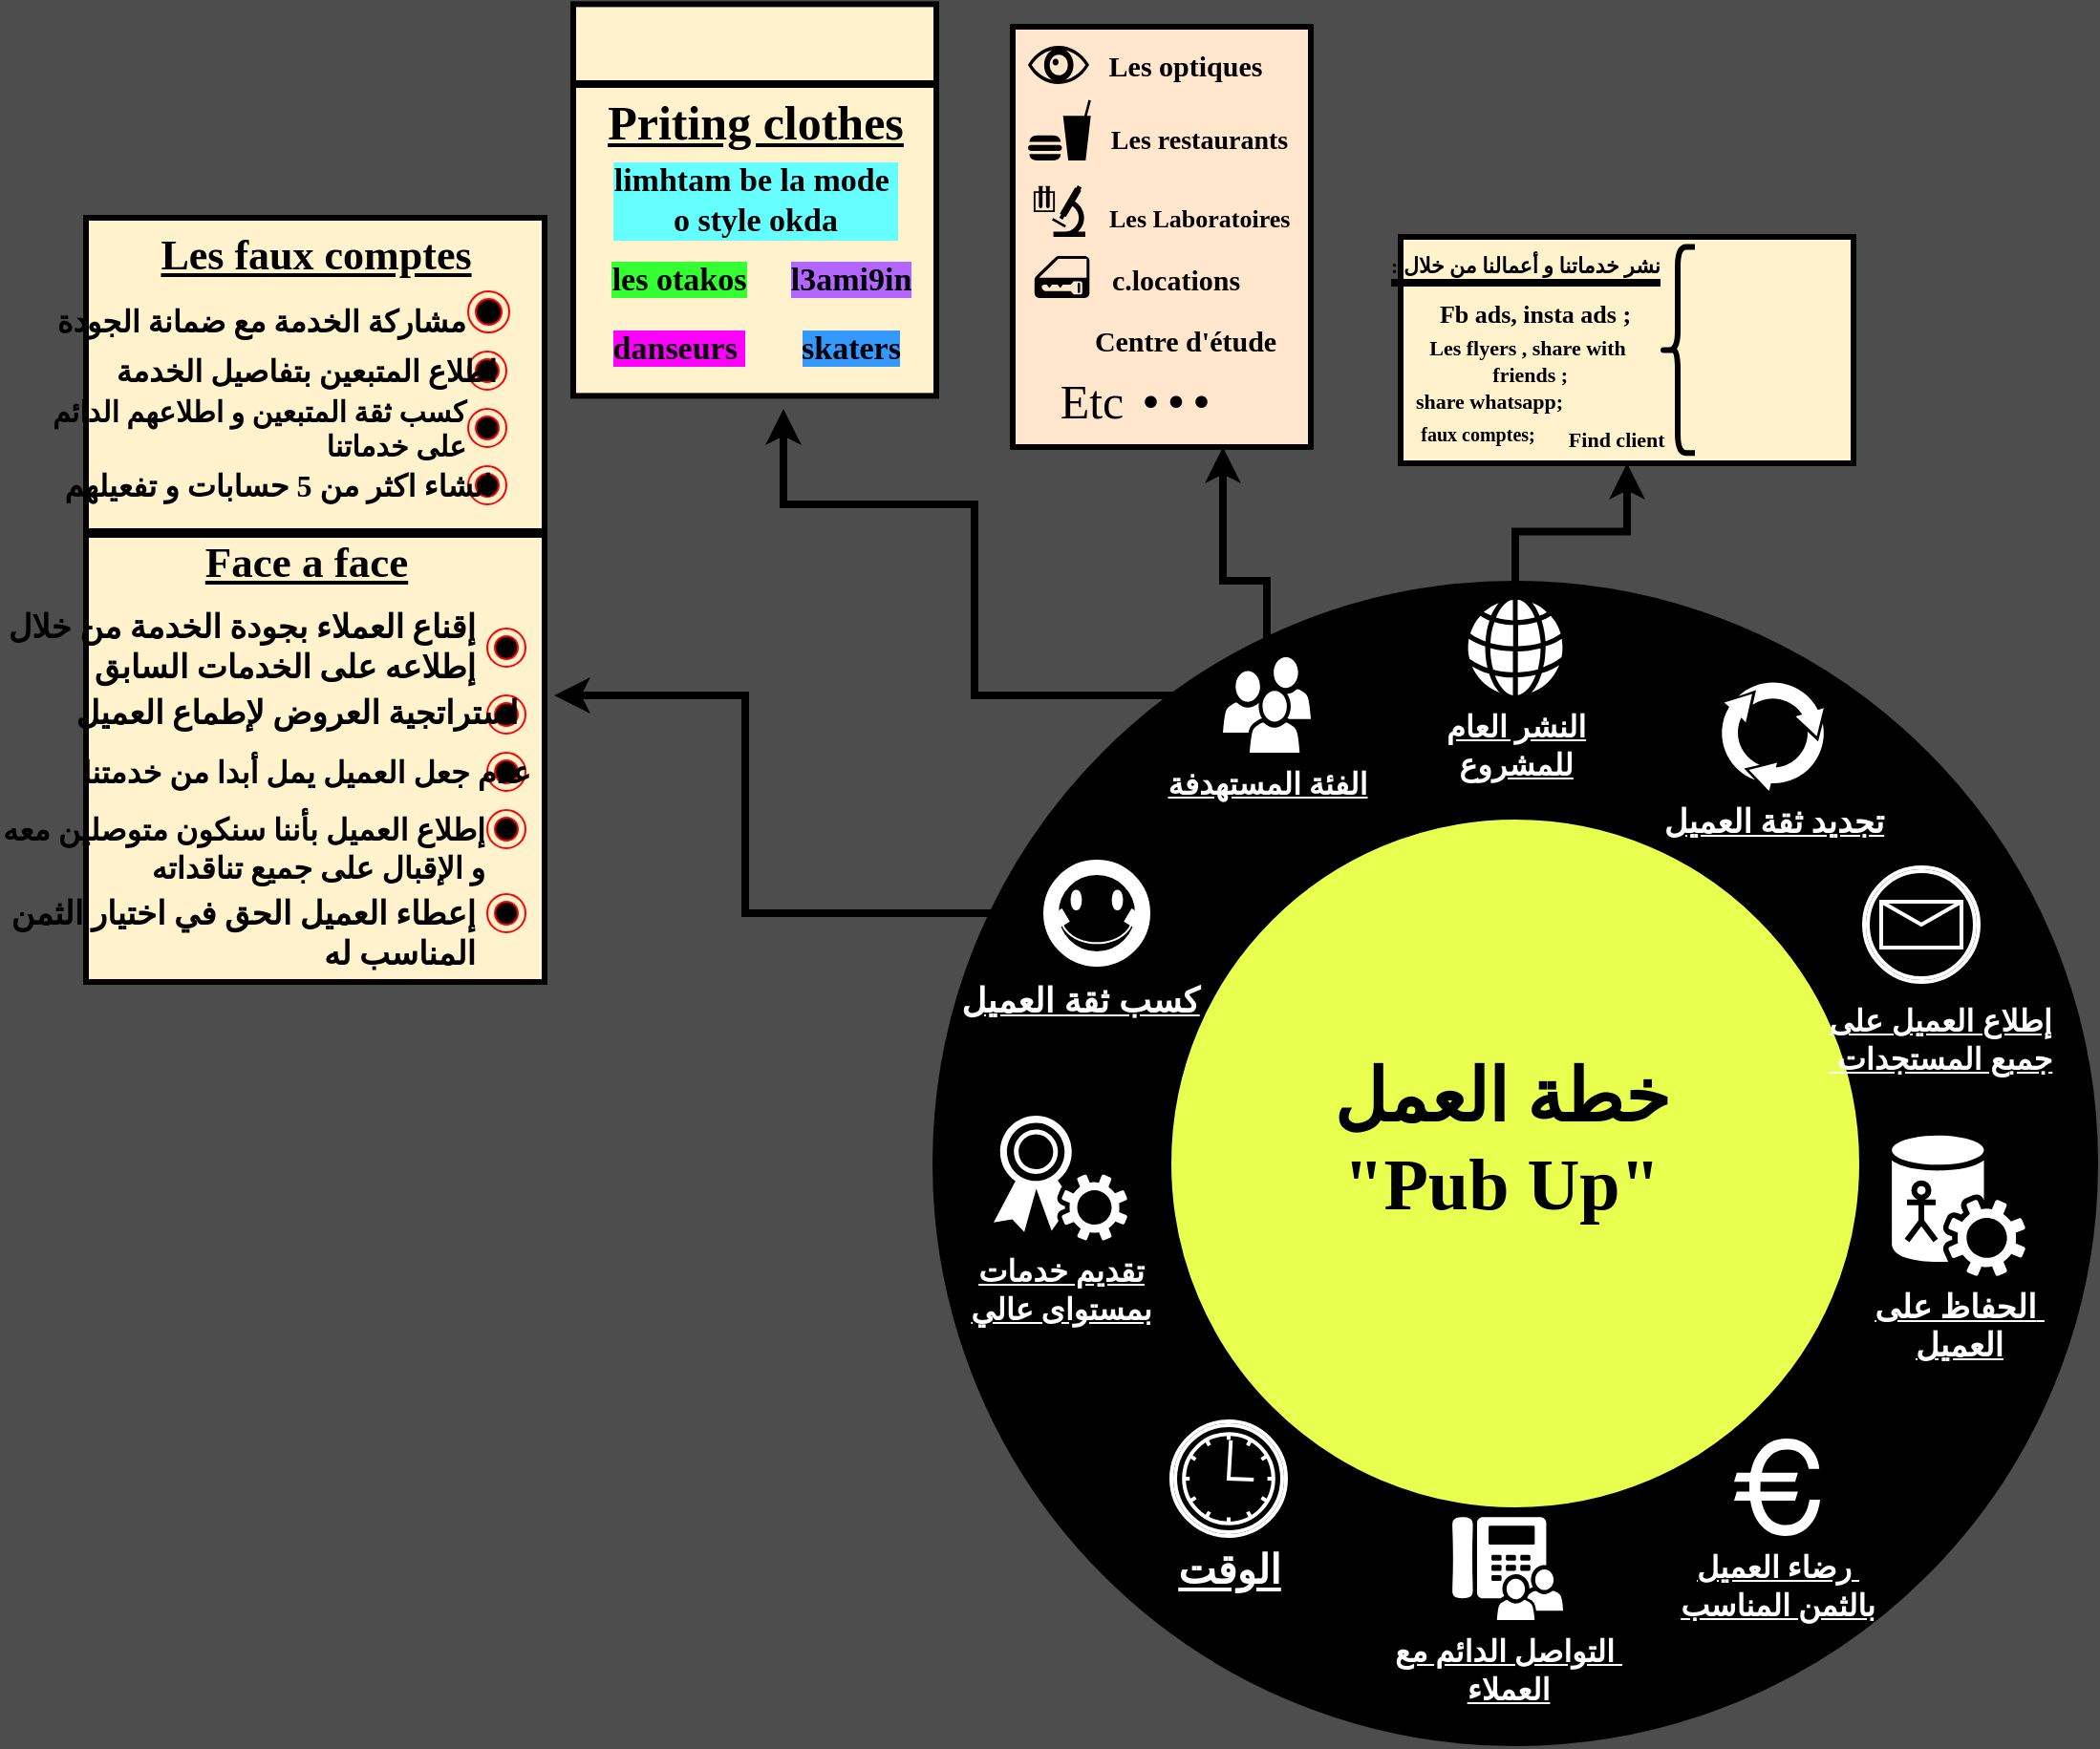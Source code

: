 <mxfile version="13.7.9" type="github">
  <diagram name="Page-1" id="3e8102d1-ef87-2e61-34e1-82d9a586fe2e">
    <mxGraphModel dx="1185" dy="1831" grid="1" gridSize="10" guides="1" tooltips="1" connect="1" arrows="1" fold="1" page="1" pageScale="1" pageWidth="1654" pageHeight="1169" background="#4D4D4D" math="0" shadow="0">
      <root>
        <mxCell id="0" />
        <mxCell id="1" parent="0" />
        <mxCell id="70666756c84bb93c-2" value="&lt;h1 style=&quot;font-size: 38px&quot;&gt;&lt;font color=&quot;#000000&quot; style=&quot;font-size: 38px&quot;&gt;&lt;span style=&quot;font-size: 38px&quot;&gt;خطة العمل&lt;br&gt;&lt;/span&gt;&lt;/font&gt;&lt;span style=&quot;font-size: 38px&quot;&gt;&lt;font color=&quot;#000000&quot; style=&quot;font-size: 38px&quot;&gt;&quot;Pub Up&quot;&lt;/font&gt;&lt;/span&gt;&lt;/h1&gt;" style="ellipse;whiteSpace=wrap;html=1;rounded=0;shadow=0;comic=0;strokeWidth=1;fontFamily=Comic Sans MS;fontSize=38;strokeColor=none;fontColor=#0069D1;fontStyle=1;labelBackgroundColor=none;fillColor=#E8FF4F;" parent="1" vertex="1">
          <mxGeometry x="580" y="397" width="392" height="392" as="geometry" />
        </mxCell>
        <mxCell id="izN0vsD3s-qDRVFHv_P2-7" value="" style="verticalLabelPosition=bottom;verticalAlign=top;html=1;shape=mxgraph.basic.donut;dx=25;strokeWidth=100;fontSize=15;fillColor=#000000;" vertex="1" parent="1">
          <mxGeometry x="528" y="350" width="510" height="510" as="geometry" />
        </mxCell>
        <mxCell id="izN0vsD3s-qDRVFHv_P2-37" style="edgeStyle=orthogonalEdgeStyle;rounded=0;orthogonalLoop=1;jettySize=auto;html=1;strokeWidth=4;fontFamily=Comic Sans MS;fontSize=11;fontColor=none;" edge="1" parent="1" source="70666756c84bb93c-5">
          <mxGeometry relative="1" as="geometry">
            <mxPoint x="630" y="230" as="targetPoint" />
            <Array as="points">
              <mxPoint x="653" y="300" />
              <mxPoint x="630" y="300" />
              <mxPoint x="630" y="260" />
            </Array>
          </mxGeometry>
        </mxCell>
        <mxCell id="izN0vsD3s-qDRVFHv_P2-52" style="edgeStyle=orthogonalEdgeStyle;rounded=0;orthogonalLoop=1;jettySize=auto;html=1;strokeWidth=4;fontFamily=Comic Sans MS;fontSize=25;fontColor=none;" edge="1" parent="1" source="70666756c84bb93c-5">
          <mxGeometry relative="1" as="geometry">
            <mxPoint x="400" y="210" as="targetPoint" />
            <Array as="points">
              <mxPoint x="500" y="360" />
              <mxPoint x="500" y="260" />
              <mxPoint x="400" y="260" />
            </Array>
          </mxGeometry>
        </mxCell>
        <mxCell id="70666756c84bb93c-5" value="&lt;font style=&quot;font-size: 16px&quot;&gt;&lt;b&gt;&lt;u&gt;الفئة المستهدفة&lt;/u&gt;&lt;/b&gt;&lt;/font&gt;" style="shadow=0;dashed=0;html=1;strokeColor=none;fillColor=#ffffff;labelPosition=center;verticalLabelPosition=bottom;verticalAlign=top;shape=mxgraph.office.users.users;rounded=0;comic=0;fontFamily=Verdana;fontSize=14;fontColor=#FFFFFF;" parent="1" vertex="1">
          <mxGeometry x="630" y="340" width="46" height="50" as="geometry" />
        </mxCell>
        <mxCell id="70666756c84bb93c-7" value="&lt;font style=&quot;font-size: 16px&quot;&gt;&lt;b&gt;&lt;u&gt;التواصل الدائم مع&amp;nbsp;&lt;br&gt;العملاء&lt;/u&gt;&lt;/b&gt;&lt;/font&gt;" style="shadow=0;dashed=0;html=1;strokeColor=none;fillColor=#ffffff;labelPosition=center;verticalLabelPosition=bottom;verticalAlign=top;shape=mxgraph.office.users.response_group;rounded=0;comic=0;fontFamily=Verdana;fontSize=14;fontColor=#FFFFFF;" parent="1" vertex="1">
          <mxGeometry x="750" y="790" width="58" height="54" as="geometry" />
        </mxCell>
        <mxCell id="70666756c84bb93c-8" value="&lt;font style=&quot;font-size: 17px&quot;&gt;&lt;b&gt;&lt;u&gt;الحفاظ على&amp;nbsp;&lt;br&gt;العميل&lt;/u&gt;&lt;/b&gt;&lt;/font&gt;" style="shadow=0;dashed=0;html=1;strokeColor=none;fillColor=#ffffff;labelPosition=center;verticalLabelPosition=bottom;verticalAlign=top;shape=mxgraph.office.services.central_management_service;rounded=0;comic=0;fontFamily=Verdana;fontSize=14;fontColor=#FFFFFF;" parent="1" vertex="1">
          <mxGeometry x="980" y="589.88" width="70" height="74.12" as="geometry" />
        </mxCell>
        <mxCell id="70666756c84bb93c-10" value="&lt;font style=&quot;font-size: 16px&quot;&gt;&lt;b&gt;&lt;u&gt;تقديم خدمات&lt;br&gt;بمستواى عالي&lt;/u&gt;&lt;/b&gt;&lt;/font&gt;" style="shadow=0;dashed=0;html=1;strokeColor=none;fillColor=#ffffff;labelPosition=center;verticalLabelPosition=bottom;verticalAlign=top;shape=mxgraph.office.security.token_service;rounded=0;comic=0;fontFamily=Verdana;fontSize=14;fontColor=#FFFFFF;" parent="1" vertex="1">
          <mxGeometry x="510" y="580" width="70" height="65.33" as="geometry" />
        </mxCell>
        <mxCell id="izN0vsD3s-qDRVFHv_P2-20" value="" style="edgeStyle=orthogonalEdgeStyle;rounded=0;orthogonalLoop=1;jettySize=auto;html=1;fontFamily=Comic Sans MS;fontSize=41;fontColor=none;strokeWidth=4;" edge="1" parent="1" source="70666756c84bb93c-12" target="izN0vsD3s-qDRVFHv_P2-19">
          <mxGeometry relative="1" as="geometry" />
        </mxCell>
        <mxCell id="70666756c84bb93c-12" value="&lt;font style=&quot;font-size: 16px&quot;&gt;&lt;u&gt;&lt;b&gt;النشر العام&lt;br&gt;للمشروع&lt;/b&gt;&lt;/u&gt;&lt;/font&gt;" style="shadow=0;dashed=0;html=1;strokeColor=none;fillColor=#ffffff;labelPosition=center;verticalLabelPosition=bottom;verticalAlign=top;shape=mxgraph.office.concepts.globe_internet;rounded=0;comic=0;fontFamily=Verdana;fontSize=14;fontColor=#FFFFFF;" parent="1" vertex="1">
          <mxGeometry x="758" y="310" width="50" height="50" as="geometry" />
        </mxCell>
        <mxCell id="70666756c84bb93c-13" value="&lt;b&gt;&lt;u&gt;&lt;font style=&quot;font-size: 17px&quot;&gt;تجديد ثقة العميل&lt;/font&gt;&lt;/u&gt;&lt;/b&gt;" style="shadow=0;dashed=0;html=1;strokeColor=none;shape=mxgraph.mscae.general.continuous_cycle;fillColor=#ffffff;rounded=0;comic=0;fontFamily=Verdana;fontSize=14;fontColor=#FFFFFF;verticalAlign=top;labelPosition=center;verticalLabelPosition=bottom;align=center;" parent="1" vertex="1">
          <mxGeometry x="890" y="352.19" width="55.5" height="57.81" as="geometry" />
        </mxCell>
        <mxCell id="70666756c84bb93c-15" value="&lt;font style=&quot;font-size: 16px&quot;&gt;&lt;b&gt;&lt;u&gt;رضاء العميل&amp;nbsp;&lt;br&gt;بالثمن المناسب&lt;/u&gt;&lt;/b&gt;&lt;/font&gt;" style="shape=mxgraph.signs.travel.euro;html=1;fillColor=#ffffff;strokeColor=none;verticalLabelPosition=bottom;verticalAlign=top;align=center;rounded=0;shadow=0;dashed=0;comic=0;fontFamily=Verdana;fontSize=14;fontColor=#FFFFFF;" parent="1" vertex="1">
          <mxGeometry x="897.5" y="749" width="45" height="51" as="geometry" />
        </mxCell>
        <mxCell id="izN0vsD3s-qDRVFHv_P2-2" value="" style="shape=umlActor;verticalLabelPosition=bottom;verticalAlign=top;html=1;outlineConnect=0;strokeWidth=3;" vertex="1" parent="1">
          <mxGeometry x="988" y="615.33" width="15.01" height="30" as="geometry" />
        </mxCell>
        <mxCell id="izN0vsD3s-qDRVFHv_P2-70" value="" style="edgeStyle=orthogonalEdgeStyle;rounded=0;orthogonalLoop=1;jettySize=auto;html=1;strokeWidth=4;fontFamily=Comic Sans MS;fontSize=14;fontColor=none;" edge="1" parent="1" source="izN0vsD3s-qDRVFHv_P2-4">
          <mxGeometry relative="1" as="geometry">
            <mxPoint x="280" y="360" as="targetPoint" />
            <Array as="points">
              <mxPoint x="380" y="474" />
              <mxPoint x="380" y="360" />
            </Array>
          </mxGeometry>
        </mxCell>
        <mxCell id="izN0vsD3s-qDRVFHv_P2-4" value="" style="verticalLabelPosition=bottom;verticalAlign=top;html=1;shape=mxgraph.basic.smiley;strokeWidth=8;fillColor=none;strokeColor=#FFFFFF;" vertex="1" parent="1">
          <mxGeometry x="540" y="450" width="48" height="48" as="geometry" />
        </mxCell>
        <mxCell id="izN0vsD3s-qDRVFHv_P2-6" value="" style="shape=mxgraph.bpmn.shape;html=1;verticalLabelPosition=bottom;labelBackgroundColor=#ffffff;verticalAlign=top;align=center;perimeter=ellipsePerimeter;outlineConnect=0;outline=catching;symbol=timer;strokeColor=#FFFFFF;strokeWidth=2;fillColor=none;fontSize=15;" vertex="1" parent="1">
          <mxGeometry x="603" y="740" width="60" height="60" as="geometry" />
        </mxCell>
        <mxCell id="izN0vsD3s-qDRVFHv_P2-11" value="&lt;font style=&quot;font-size: 18px&quot; color=&quot;#ffffff&quot;&gt;&lt;b&gt;&lt;u&gt;كسب ثقة العميل&lt;/u&gt;&lt;/b&gt;&lt;/font&gt;" style="text;html=1;align=center;verticalAlign=middle;resizable=0;points=[];autosize=1;fontSize=15;" vertex="1" parent="1">
          <mxGeometry x="500" y="510" width="110" height="20" as="geometry" />
        </mxCell>
        <mxCell id="izN0vsD3s-qDRVFHv_P2-12" value="الوقت" style="text;html=1;align=center;verticalAlign=middle;resizable=0;points=[];autosize=1;fontSize=21;fontColor=#FFFFFF;fontStyle=5" vertex="1" parent="1">
          <mxGeometry x="608" y="802" width="50" height="30" as="geometry" />
        </mxCell>
        <mxCell id="izN0vsD3s-qDRVFHv_P2-17" value="" style="shape=mxgraph.bpmn.shape;html=1;verticalLabelPosition=bottom;labelBackgroundColor=#ffffff;verticalAlign=top;align=center;perimeter=ellipsePerimeter;outlineConnect=0;outline=boundInt;symbol=message;strokeColor=#FFFFFF;strokeWidth=2;fillColor=none;fontSize=21;fontColor=#FFFFFF;" vertex="1" parent="1">
          <mxGeometry x="965.5" y="450" width="60" height="60" as="geometry" />
        </mxCell>
        <mxCell id="izN0vsD3s-qDRVFHv_P2-18" value="إطلاع العميل على&lt;br style=&quot;font-size: 16px;&quot;&gt;&amp;nbsp;جمبع المستجدات" style="text;html=1;align=center;verticalAlign=middle;resizable=0;points=[];autosize=1;fontSize=16;fontColor=#FFFFFF;fontStyle=5" vertex="1" parent="1">
          <mxGeometry x="950" y="520" width="110" height="40" as="geometry" />
        </mxCell>
        <mxCell id="izN0vsD3s-qDRVFHv_P2-19" value="" style="whiteSpace=wrap;html=1;rounded=0;shadow=0;dashed=0;fontFamily=Verdana;fontSize=14;verticalAlign=top;comic=0;fillColor=#fff2cc;strokeWidth=3;" vertex="1" parent="1">
          <mxGeometry x="723" y="120" width="237" height="118.5" as="geometry" />
        </mxCell>
        <mxCell id="izN0vsD3s-qDRVFHv_P2-21" value="" style="shape=image;html=1;verticalAlign=top;verticalLabelPosition=bottom;labelBackgroundColor=#ffffff;imageAspect=0;aspect=fixed;image=https://cdn3.iconfinder.com/data/icons/transparent-on-dark-grey/500/icon-04-128.png;strokeColor=#000000;strokeWidth=3;fillColor=#E8FF4F;fontFamily=Comic Sans MS;fontSize=41;fontColor=none;" vertex="1" parent="1">
          <mxGeometry x="920" y="130" width="30" height="30" as="geometry" />
        </mxCell>
        <mxCell id="izN0vsD3s-qDRVFHv_P2-22" value="" style="shape=image;html=1;verticalAlign=top;verticalLabelPosition=bottom;labelBackgroundColor=#ffffff;imageAspect=0;aspect=fixed;image=https://cdn0.iconfinder.com/data/icons/global-top-brands/90/whatsapp-logo-128.png;strokeColor=#000000;strokeWidth=3;fillColor=#E8FF4F;fontFamily=Comic Sans MS;fontSize=41;fontColor=none;" vertex="1" parent="1">
          <mxGeometry x="920" y="164.25" width="30" height="30" as="geometry" />
        </mxCell>
        <mxCell id="izN0vsD3s-qDRVFHv_P2-23" value="" style="shape=image;html=1;verticalAlign=top;verticalLabelPosition=bottom;labelBackgroundColor=#ffffff;imageAspect=0;aspect=fixed;image=https://cdn3.iconfinder.com/data/icons/transparent-on-dark-grey/500/icon-02-128.png;strokeColor=#000000;strokeWidth=3;fillColor=#E8FF4F;fontFamily=Comic Sans MS;fontSize=41;fontColor=none;" vertex="1" parent="1">
          <mxGeometry x="920" y="200" width="30" height="30" as="geometry" />
        </mxCell>
        <mxCell id="izN0vsD3s-qDRVFHv_P2-24" value="" style="shape=image;html=1;verticalAlign=top;verticalLabelPosition=bottom;labelBackgroundColor=#ffffff;imageAspect=0;aspect=fixed;image=https://cdn4.iconfinder.com/data/icons/basic-ui-2-line/32/people-plus-add-friend-member-128.png;strokeColor=#000000;strokeWidth=3;fillColor=#E8FF4F;fontFamily=Comic Sans MS;fontSize=41;fontColor=none;" vertex="1" parent="1">
          <mxGeometry x="880" y="125" width="35" height="35" as="geometry" />
        </mxCell>
        <mxCell id="izN0vsD3s-qDRVFHv_P2-25" value="" style="shape=image;html=1;verticalAlign=top;verticalLabelPosition=bottom;labelBackgroundColor=#ffffff;imageAspect=0;aspect=fixed;image=https://cdn2.iconfinder.com/data/icons/strongicon-vol-25-free/24/nature-22-128.png;strokeColor=#000000;strokeWidth=3;fillColor=#E8FF4F;fontFamily=Comic Sans MS;fontSize=41;fontColor=none;" vertex="1" parent="1">
          <mxGeometry x="880" y="164.25" width="35.75" height="35.75" as="geometry" />
        </mxCell>
        <mxCell id="izN0vsD3s-qDRVFHv_P2-26" value="" style="shape=image;html=1;verticalAlign=top;verticalLabelPosition=bottom;labelBackgroundColor=#ffffff;imageAspect=0;aspect=fixed;image=https://cdn1.iconfinder.com/data/icons/social-media-outline-6/128/SocialMedia_Twitter-Outline-128.png;strokeColor=#000000;strokeWidth=3;fillColor=#E8FF4F;fontFamily=Comic Sans MS;fontSize=41;fontColor=none;" vertex="1" parent="1">
          <mxGeometry x="877" y="196" width="38" height="38" as="geometry" />
        </mxCell>
        <mxCell id="izN0vsD3s-qDRVFHv_P2-29" value="&lt;font style=&quot;font-size: 11px&quot;&gt;: نشر خدماتنا و أعمالنا من خلال&lt;/font&gt;" style="text;html=1;align=center;verticalAlign=middle;resizable=0;points=[];autosize=1;fontSize=41;fontFamily=Comic Sans MS;fontColor=none;fontStyle=5" vertex="1" parent="1">
          <mxGeometry x="718" y="90" width="140" height="70" as="geometry" />
        </mxCell>
        <mxCell id="izN0vsD3s-qDRVFHv_P2-30" value="Fb ads, insta ads ;" style="text;html=1;align=center;verticalAlign=middle;resizable=0;points=[];autosize=1;fontSize=13;fontFamily=Comic Sans MS;fontColor=none;fontStyle=1" vertex="1" parent="1">
          <mxGeometry x="723" y="150" width="140" height="20" as="geometry" />
        </mxCell>
        <mxCell id="izN0vsD3s-qDRVFHv_P2-31" value="Les flyers , share with&lt;br style=&quot;font-size: 11px&quot;&gt;&amp;nbsp;friends ;" style="text;html=1;align=center;verticalAlign=middle;resizable=0;points=[];autosize=1;fontSize=11;fontFamily=Comic Sans MS;fontColor=none;fontStyle=1" vertex="1" parent="1">
          <mxGeometry x="719.02" y="170" width="140" height="30" as="geometry" />
        </mxCell>
        <mxCell id="izN0vsD3s-qDRVFHv_P2-32" value="" style="shape=curlyBracket;whiteSpace=wrap;html=1;rounded=1;labelBackgroundColor=none;strokeColor=#000000;strokeWidth=3;fillColor=#E8FF4F;fontFamily=Comic Sans MS;fontSize=11;fontColor=none;" vertex="1" parent="1">
          <mxGeometry x="859.02" y="125.31" width="17.98" height="107.87" as="geometry" />
        </mxCell>
        <mxCell id="izN0vsD3s-qDRVFHv_P2-33" value="&lt;b&gt;share whatsapp;&lt;/b&gt;" style="text;html=1;align=center;verticalAlign=middle;resizable=0;points=[];autosize=1;fontSize=11;fontFamily=Comic Sans MS;fontColor=none;" vertex="1" parent="1">
          <mxGeometry x="719.02" y="196" width="100" height="20" as="geometry" />
        </mxCell>
        <mxCell id="izN0vsD3s-qDRVFHv_P2-35" value="Find client&amp;nbsp;" style="text;html=1;align=center;verticalAlign=middle;resizable=0;points=[];autosize=1;fontSize=11;fontFamily=Comic Sans MS;fontColor=none;fontStyle=1" vertex="1" parent="1">
          <mxGeometry x="797" y="216" width="80" height="20" as="geometry" />
        </mxCell>
        <mxCell id="izN0vsD3s-qDRVFHv_P2-36" value="&lt;font style=&quot;font-size: 10px&quot;&gt;faux comptes;&lt;/font&gt;" style="text;html=1;align=center;verticalAlign=middle;resizable=0;points=[];autosize=1;fontSize=11;fontFamily=Comic Sans MS;fontColor=none;fontStyle=1" vertex="1" parent="1">
          <mxGeometry x="723" y="213.18" width="80" height="20" as="geometry" />
        </mxCell>
        <mxCell id="izN0vsD3s-qDRVFHv_P2-38" value="" style="whiteSpace=wrap;html=1;labelBackgroundColor=none;strokeWidth=3;fillColor=#ffe6cc;fontFamily=Comic Sans MS;fontSize=11;" vertex="1" parent="1">
          <mxGeometry x="520" y="10" width="156" height="220" as="geometry" />
        </mxCell>
        <mxCell id="izN0vsD3s-qDRVFHv_P2-39" value="" style="shape=mxgraph.signs.healthcare.eye;html=1;pointerEvents=1;fillColor=#000000;strokeColor=none;verticalLabelPosition=bottom;verticalAlign=top;align=center;labelBackgroundColor=none;fontFamily=Comic Sans MS;fontSize=11;fontColor=none;" vertex="1" parent="1">
          <mxGeometry x="528" y="20" width="32" height="20" as="geometry" />
        </mxCell>
        <mxCell id="izN0vsD3s-qDRVFHv_P2-40" value="" style="shape=mxgraph.signs.food.fast_food;html=1;pointerEvents=1;fillColor=#000000;strokeColor=none;verticalLabelPosition=bottom;verticalAlign=top;align=center;labelBackgroundColor=none;fontFamily=Comic Sans MS;fontSize=11;fontColor=none;" vertex="1" parent="1">
          <mxGeometry x="528" y="48.19" width="32.92" height="31.81" as="geometry" />
        </mxCell>
        <mxCell id="izN0vsD3s-qDRVFHv_P2-41" value="" style="shape=mxgraph.signs.science.laboratory;html=1;pointerEvents=1;fillColor=#000000;strokeColor=none;verticalLabelPosition=bottom;verticalAlign=top;align=center;labelBackgroundColor=none;fontFamily=Comic Sans MS;fontSize=11;fontColor=none;" vertex="1" parent="1">
          <mxGeometry x="530.96" y="93" width="27" height="27" as="geometry" />
        </mxCell>
        <mxCell id="izN0vsD3s-qDRVFHv_P2-43" value="" style="shape=mxgraph.signs.transportation.car_lock;html=1;pointerEvents=1;fillColor=#000000;strokeColor=none;verticalLabelPosition=bottom;verticalAlign=top;align=center;labelBackgroundColor=none;fontFamily=Comic Sans MS;fontSize=11;fontColor=none;" vertex="1" parent="1">
          <mxGeometry x="531.41" y="130" width="28.74" height="22" as="geometry" />
        </mxCell>
        <mxCell id="izN0vsD3s-qDRVFHv_P2-44" value="" style="shape=image;html=1;verticalAlign=top;verticalLabelPosition=bottom;labelBackgroundColor=#ffffff;imageAspect=0;aspect=fixed;image=https://cdn1.iconfinder.com/data/icons/support-centre-hand-drawn-design/512/hand_book_support_centre-128.png;strokeColor=#000000;strokeWidth=3;fillColor=#E8FF4F;fontFamily=Comic Sans MS;fontSize=11;fontColor=none;" vertex="1" parent="1">
          <mxGeometry x="527.96" y="160" width="30" height="30" as="geometry" />
        </mxCell>
        <mxCell id="izN0vsD3s-qDRVFHv_P2-45" value="Les optiques" style="text;html=1;align=center;verticalAlign=middle;resizable=0;points=[];autosize=1;fontSize=15;fontFamily=Comic Sans MS;fontColor=none;fontStyle=1" vertex="1" parent="1">
          <mxGeometry x="560" y="20" width="100" height="20" as="geometry" />
        </mxCell>
        <mxCell id="izN0vsD3s-qDRVFHv_P2-46" value="Les restaurants&amp;nbsp;" style="text;html=1;align=center;verticalAlign=middle;resizable=0;points=[];autosize=1;fontSize=14;fontFamily=Comic Sans MS;fontColor=none;fontStyle=1" vertex="1" parent="1">
          <mxGeometry x="554" y="60" width="130" height="20" as="geometry" />
        </mxCell>
        <mxCell id="izN0vsD3s-qDRVFHv_P2-47" value="Les Laboratoires&amp;nbsp;" style="text;html=1;align=center;verticalAlign=middle;resizable=0;points=[];autosize=1;fontSize=13;fontFamily=Comic Sans MS;fontColor=none;fontStyle=1" vertex="1" parent="1">
          <mxGeometry x="554" y="100" width="130" height="20" as="geometry" />
        </mxCell>
        <mxCell id="izN0vsD3s-qDRVFHv_P2-48" value="c.locations" style="text;html=1;align=center;verticalAlign=middle;resizable=0;points=[];autosize=1;fontSize=15;fontFamily=Comic Sans MS;fontColor=none;fontStyle=1" vertex="1" parent="1">
          <mxGeometry x="560" y="132" width="90" height="20" as="geometry" />
        </mxCell>
        <mxCell id="izN0vsD3s-qDRVFHv_P2-49" value="Centre d&#39;étude" style="text;html=1;align=center;verticalAlign=middle;resizable=0;points=[];autosize=1;fontSize=15;fontFamily=Comic Sans MS;fontColor=none;fontStyle=1" vertex="1" parent="1">
          <mxGeometry x="545" y="164.25" width="130" height="20" as="geometry" />
        </mxCell>
        <mxCell id="izN0vsD3s-qDRVFHv_P2-50" value="&lt;font style=&quot;font-size: 53px;&quot;&gt;...&lt;/font&gt;" style="text;html=1;align=center;verticalAlign=middle;resizable=0;points=[];autosize=1;fontSize=53;fontFamily=Comic Sans MS;fontColor=none;" vertex="1" parent="1">
          <mxGeometry x="575" y="156" width="60" height="70" as="geometry" />
        </mxCell>
        <mxCell id="izN0vsD3s-qDRVFHv_P2-51" value="Etc" style="text;html=1;align=center;verticalAlign=middle;resizable=0;points=[];autosize=1;fontSize=25;fontFamily=Comic Sans MS;fontColor=none;" vertex="1" parent="1">
          <mxGeometry x="530.96" y="186" width="60" height="40" as="geometry" />
        </mxCell>
        <mxCell id="izN0vsD3s-qDRVFHv_P2-54" value="" style="whiteSpace=wrap;html=1;labelBackgroundColor=none;strokeWidth=3;fillColor=#fff2cc;fontFamily=Comic Sans MS;fontSize=25;" vertex="1" parent="1">
          <mxGeometry x="290" y="-1.81" width="190" height="205" as="geometry" />
        </mxCell>
        <mxCell id="izN0vsD3s-qDRVFHv_P2-58" value="" style="endArrow=none;html=1;rounded=0;strokeWidth=4;fontFamily=Comic Sans MS;fontSize=25;fontColor=none;" edge="1" parent="1">
          <mxGeometry relative="1" as="geometry">
            <mxPoint x="290" y="40" as="sourcePoint" />
            <mxPoint x="480" y="40" as="targetPoint" />
          </mxGeometry>
        </mxCell>
        <mxCell id="izN0vsD3s-qDRVFHv_P2-59" value="" style="shape=image;html=1;verticalAlign=top;verticalLabelPosition=bottom;labelBackgroundColor=#ffffff;imageAspect=0;aspect=fixed;image=https://cdn3.iconfinder.com/data/icons/basic-web-elements/48/t-shirt-128.png;strokeColor=#000000;strokeWidth=3;fillColor=#E8FF4F;fontFamily=Comic Sans MS;fontSize=25;fontColor=none;" vertex="1" parent="1">
          <mxGeometry x="430" y="-1.81" width="50" height="50" as="geometry" />
        </mxCell>
        <mxCell id="izN0vsD3s-qDRVFHv_P2-61" value="" style="shape=image;html=1;verticalAlign=top;verticalLabelPosition=bottom;labelBackgroundColor=#ffffff;imageAspect=0;aspect=fixed;image=https://cdn0.iconfinder.com/data/icons/coronavirus-4/64/Coronavirus_wear_a_mask_16-128.png;strokeColor=#000000;strokeWidth=3;fillColor=#E8FF4F;fontFamily=Comic Sans MS;fontSize=25;fontColor=none;" vertex="1" parent="1">
          <mxGeometry x="365" width="40" height="40" as="geometry" />
        </mxCell>
        <mxCell id="izN0vsD3s-qDRVFHv_P2-62" value="" style="shape=image;html=1;verticalAlign=top;verticalLabelPosition=bottom;labelBackgroundColor=#ffffff;imageAspect=0;aspect=fixed;image=https://cdn2.iconfinder.com/data/icons/clothing-and-accessories-1/80/clothing_accesories_clothes_fabric-03-128.png;strokeColor=#000000;strokeWidth=3;fillColor=#E8FF4F;fontFamily=Comic Sans MS;fontSize=25;fontColor=none;" vertex="1" parent="1">
          <mxGeometry x="300" y="-1.81" width="41.81" height="41.81" as="geometry" />
        </mxCell>
        <mxCell id="izN0vsD3s-qDRVFHv_P2-63" value="&lt;b&gt;&lt;u&gt;Priting clothes&lt;/u&gt;&lt;/b&gt;" style="text;html=1;align=center;verticalAlign=middle;resizable=0;points=[];autosize=1;fontSize=25;fontFamily=Comic Sans MS;fontColor=none;" vertex="1" parent="1">
          <mxGeometry x="290" y="40" width="190" height="40" as="geometry" />
        </mxCell>
        <mxCell id="izN0vsD3s-qDRVFHv_P2-64" value="limhtam be la mode&amp;nbsp;&lt;br style=&quot;font-size: 17px;&quot;&gt;o style okda" style="text;html=1;align=center;verticalAlign=middle;resizable=0;points=[];autosize=1;fontSize=17;fontFamily=Comic Sans MS;fontColor=none;fontStyle=1;labelBackgroundColor=#66FFFF;" vertex="1" parent="1">
          <mxGeometry x="295" y="75.69" width="180" height="50" as="geometry" />
        </mxCell>
        <mxCell id="izN0vsD3s-qDRVFHv_P2-65" value="&lt;b style=&quot;background-color: rgb(51 , 255 , 51)&quot;&gt;les otakos&lt;/b&gt;" style="text;html=1;align=center;verticalAlign=middle;resizable=0;points=[];autosize=1;fontSize=17;fontFamily=Comic Sans MS;fontColor=none;" vertex="1" parent="1">
          <mxGeometry x="295" y="127.5" width="100" height="30" as="geometry" />
        </mxCell>
        <mxCell id="izN0vsD3s-qDRVFHv_P2-66" value="&lt;span style=&quot;background-color: rgb(178 , 102 , 255)&quot;&gt;&lt;b&gt;l3ami9in&lt;/b&gt;&lt;/span&gt;" style="text;html=1;align=center;verticalAlign=middle;resizable=0;points=[];autosize=1;fontSize=17;fontFamily=Comic Sans MS;fontColor=none;" vertex="1" parent="1">
          <mxGeometry x="395" y="127.5" width="80" height="30" as="geometry" />
        </mxCell>
        <mxCell id="izN0vsD3s-qDRVFHv_P2-67" value="&lt;span style=&quot;background-color: rgb(255 , 0 , 255)&quot;&gt;&lt;b&gt;danseurs&amp;nbsp;&lt;/b&gt;&lt;/span&gt;" style="text;html=1;align=center;verticalAlign=middle;resizable=0;points=[];autosize=1;fontSize=17;fontFamily=Comic Sans MS;fontColor=none;" vertex="1" parent="1">
          <mxGeometry x="295" y="164.25" width="100" height="30" as="geometry" />
        </mxCell>
        <mxCell id="izN0vsD3s-qDRVFHv_P2-68" value="&lt;span style=&quot;background-color: rgb(51 , 153 , 255)&quot;&gt;&lt;b&gt;skaters&lt;/b&gt;&lt;/span&gt;" style="text;html=1;align=center;verticalAlign=middle;resizable=0;points=[];autosize=1;fontSize=17;fontFamily=Comic Sans MS;fontColor=none;" vertex="1" parent="1">
          <mxGeometry x="395" y="164.25" width="80" height="30" as="geometry" />
        </mxCell>
        <mxCell id="izN0vsD3s-qDRVFHv_P2-71" value="" style="whiteSpace=wrap;html=1;labelBackgroundColor=#66FFFF;strokeWidth=3;fillColor=#fff2cc;fontFamily=Comic Sans MS;fontSize=14;" vertex="1" parent="1">
          <mxGeometry x="35" y="110" width="240" height="400" as="geometry" />
        </mxCell>
        <mxCell id="izN0vsD3s-qDRVFHv_P2-80" value="" style="line;strokeWidth=5;rotatable=0;dashed=0;labelPosition=right;align=left;verticalAlign=middle;spacingTop=0;spacingLeft=6;points=[];portConstraint=eastwest;labelBackgroundColor=#66FFFF;fillColor=#E8FF4F;fontFamily=Comic Sans MS;fontSize=14;fontColor=none;" vertex="1" parent="1">
          <mxGeometry x="35" y="270" width="240" height="10" as="geometry" />
        </mxCell>
        <mxCell id="izN0vsD3s-qDRVFHv_P2-81" value="&lt;font style=&quot;font-size: 22px;&quot;&gt;Les faux comptes&lt;/font&gt;" style="text;html=1;align=center;verticalAlign=middle;resizable=0;points=[];autosize=1;fontSize=22;fontFamily=Comic Sans MS;fontColor=none;fontStyle=5" vertex="1" parent="1">
          <mxGeometry x="55" y="115" width="200" height="30" as="geometry" />
        </mxCell>
        <mxCell id="izN0vsD3s-qDRVFHv_P2-82" value="&lt;h3 style=&quot;font-size: 16px;&quot;&gt;&lt;span style=&quot;font-size: 16px;&quot;&gt;&lt;font style=&quot;font-size: 16px;&quot;&gt;مشاركة الخدمة مع ضمانة الجودة&lt;/font&gt;&lt;/span&gt;&lt;/h3&gt;" style="text;html=1;align=right;verticalAlign=middle;resizable=0;points=[];autosize=1;fontSize=16;fontFamily=Georgia;fontColor=none;fontStyle=1" vertex="1" parent="1">
          <mxGeometry x="45" y="134.25" width="190" height="60" as="geometry" />
        </mxCell>
        <mxCell id="izN0vsD3s-qDRVFHv_P2-84" value="" style="ellipse;html=1;shape=endState;fillColor=#000000;strokeColor=#ff0000;labelBackgroundColor=#66FFFF;fontFamily=Georgia;fontSize=14;fontColor=none;" vertex="1" parent="1">
          <mxGeometry x="235" y="148.5" width="21.5" height="21.5" as="geometry" />
        </mxCell>
        <mxCell id="izN0vsD3s-qDRVFHv_P2-85" value="" style="ellipse;html=1;shape=endState;fillColor=#000000;strokeColor=#ff0000;labelBackgroundColor=#66FFFF;fontFamily=Georgia;fontSize=14;fontColor=none;" vertex="1" parent="1">
          <mxGeometry x="235" y="180" width="20" height="20" as="geometry" />
        </mxCell>
        <mxCell id="izN0vsD3s-qDRVFHv_P2-87" value="&lt;b&gt;&lt;font style=&quot;font-size: 16px&quot;&gt;اطلاع المتبعين بتفاصيل الخدمة&lt;/font&gt;&lt;/b&gt;" style="text;html=1;align=center;verticalAlign=middle;resizable=0;points=[];autosize=1;fontSize=14;fontFamily=Georgia;fontColor=none;" vertex="1" parent="1">
          <mxGeometry x="65" y="180" width="170" height="20" as="geometry" />
        </mxCell>
        <mxCell id="izN0vsD3s-qDRVFHv_P2-88" value="" style="ellipse;html=1;shape=endState;fillColor=#000000;strokeColor=#ff0000;labelBackgroundColor=#66FFFF;fontFamily=Georgia;fontSize=14;fontColor=none;" vertex="1" parent="1">
          <mxGeometry x="235" y="210" width="20" height="20" as="geometry" />
        </mxCell>
        <mxCell id="izN0vsD3s-qDRVFHv_P2-89" value="&lt;span style=&quot;font-size: 15px&quot;&gt;&lt;font style=&quot;font-size: 15px&quot;&gt;كسب ثقة المتبعين و اطلاعهم الدائم &lt;br&gt;على خدماتنا&lt;/font&gt;&lt;/span&gt;" style="text;html=1;align=right;verticalAlign=middle;resizable=0;points=[];autosize=1;fontSize=15;fontFamily=Georgia;fontColor=none;fontStyle=1" vertex="1" parent="1">
          <mxGeometry x="55" y="200" width="180" height="40" as="geometry" />
        </mxCell>
        <mxCell id="izN0vsD3s-qDRVFHv_P2-90" value="" style="ellipse;html=1;shape=endState;fillColor=#000000;strokeColor=#ff0000;labelBackgroundColor=#66FFFF;fontFamily=Georgia;fontSize=15;fontColor=none;" vertex="1" parent="1">
          <mxGeometry x="235" y="240" width="20" height="20" as="geometry" />
        </mxCell>
        <mxCell id="izN0vsD3s-qDRVFHv_P2-91" value="&lt;b&gt;&lt;font style=&quot;font-size: 16px&quot;&gt;انشاء اكثر من 5 حسابات و تفعيلهم&lt;/font&gt;&lt;/b&gt;" style="text;html=1;align=center;verticalAlign=middle;resizable=0;points=[];autosize=1;fontSize=15;fontFamily=Georgia;fontColor=none;" vertex="1" parent="1">
          <mxGeometry x="35" y="240" width="200" height="20" as="geometry" />
        </mxCell>
        <mxCell id="izN0vsD3s-qDRVFHv_P2-92" value="&lt;h2&gt;&lt;b&gt;&lt;u&gt;&lt;font face=&quot;Comic Sans MS&quot;&gt;Face a face&lt;/font&gt;&lt;/u&gt;&lt;/b&gt;&lt;/h2&gt;" style="text;html=1;align=center;verticalAlign=middle;resizable=0;points=[];autosize=1;fontSize=15;fontFamily=Georgia;fontColor=none;" vertex="1" parent="1">
          <mxGeometry x="75" y="260" width="150" height="60" as="geometry" />
        </mxCell>
        <mxCell id="izN0vsD3s-qDRVFHv_P2-93" value="" style="ellipse;html=1;shape=endState;fillColor=#000000;strokeColor=#ff0000;labelBackgroundColor=#66FFFF;fontFamily=Georgia;fontSize=22;fontColor=none;shadow=0;" vertex="1" parent="1">
          <mxGeometry x="245" y="325" width="20" height="20" as="geometry" />
        </mxCell>
        <mxCell id="izN0vsD3s-qDRVFHv_P2-94" value="إقناع العملاء بجودة الخدمة من خلال&lt;br style=&quot;font-size: 17px&quot;&gt;&amp;nbsp;إطلاعه على الخدمات السابق" style="text;html=1;align=right;verticalAlign=middle;resizable=0;points=[];autosize=1;fontSize=17;fontFamily=Georgia;fontColor=none;fontStyle=1" vertex="1" parent="1">
          <mxGeometry x="30" y="310" width="210" height="50" as="geometry" />
        </mxCell>
        <mxCell id="izN0vsD3s-qDRVFHv_P2-95" value="" style="ellipse;html=1;shape=endState;fillColor=#000000;strokeColor=#ff0000;labelBackgroundColor=#66FFFF;fontFamily=Georgia;fontSize=22;fontColor=none;shadow=0;" vertex="1" parent="1">
          <mxGeometry x="245" y="360" width="20" height="20" as="geometry" />
        </mxCell>
        <mxCell id="izN0vsD3s-qDRVFHv_P2-96" value="إعطاء العميل الحق في اختيار الثمن&lt;br&gt;&amp;nbsp;المناسب له" style="text;html=1;align=right;verticalAlign=middle;resizable=0;points=[];autosize=1;fontSize=17;fontFamily=Georgia;fontColor=none;fontStyle=1" vertex="1" parent="1">
          <mxGeometry x="30" y="460" width="210" height="50" as="geometry" />
        </mxCell>
        <mxCell id="izN0vsD3s-qDRVFHv_P2-98" value="&lt;b&gt;استراتجية العروض لإطماع العميل&lt;/b&gt;" style="text;html=1;align=center;verticalAlign=middle;resizable=0;points=[];autosize=1;fontSize=17;fontFamily=Georgia;fontColor=none;" vertex="1" parent="1">
          <mxGeometry x="45" y="355" width="200" height="30" as="geometry" />
        </mxCell>
        <mxCell id="izN0vsD3s-qDRVFHv_P2-99" value="" style="ellipse;html=1;shape=endState;fillColor=#000000;strokeColor=#ff0000;shadow=0;labelBackgroundColor=#66FFFF;fontFamily=Georgia;fontSize=17;fontColor=none;align=right;" vertex="1" parent="1">
          <mxGeometry x="245" y="390" width="20" height="20" as="geometry" />
        </mxCell>
        <mxCell id="izN0vsD3s-qDRVFHv_P2-100" value="عدم جعل العميل يمل أبدا من خدمتنا" style="text;html=1;align=center;verticalAlign=middle;resizable=0;points=[];autosize=1;fontSize=16;fontFamily=Georgia;fontColor=none;fontStyle=1" vertex="1" parent="1">
          <mxGeometry x="50" y="390" width="200" height="20" as="geometry" />
        </mxCell>
        <mxCell id="izN0vsD3s-qDRVFHv_P2-101" value="" style="ellipse;html=1;shape=endState;fillColor=#000000;strokeColor=#ff0000;labelBackgroundColor=#66FFFF;fontFamily=Georgia;fontSize=22;fontColor=none;shadow=0;" vertex="1" parent="1">
          <mxGeometry x="245" y="420" width="20" height="20" as="geometry" />
        </mxCell>
        <mxCell id="izN0vsD3s-qDRVFHv_P2-102" value="&lt;b&gt;إطلاع العميل بأننا سنكون متوصلين معه&lt;br&gt;&amp;nbsp;و الإقبال على جميع تناقداته&lt;/b&gt;" style="text;html=1;align=right;verticalAlign=middle;resizable=0;points=[];autosize=1;fontSize=16;fontFamily=Georgia;fontColor=none;" vertex="1" parent="1">
          <mxGeometry x="25" y="420" width="220" height="40" as="geometry" />
        </mxCell>
        <mxCell id="izN0vsD3s-qDRVFHv_P2-103" value="" style="ellipse;html=1;shape=endState;fillColor=#000000;strokeColor=#ff0000;labelBackgroundColor=#66FFFF;fontFamily=Georgia;fontSize=22;fontColor=none;shadow=0;" vertex="1" parent="1">
          <mxGeometry x="245" y="464" width="20" height="20" as="geometry" />
        </mxCell>
      </root>
    </mxGraphModel>
  </diagram>
</mxfile>
